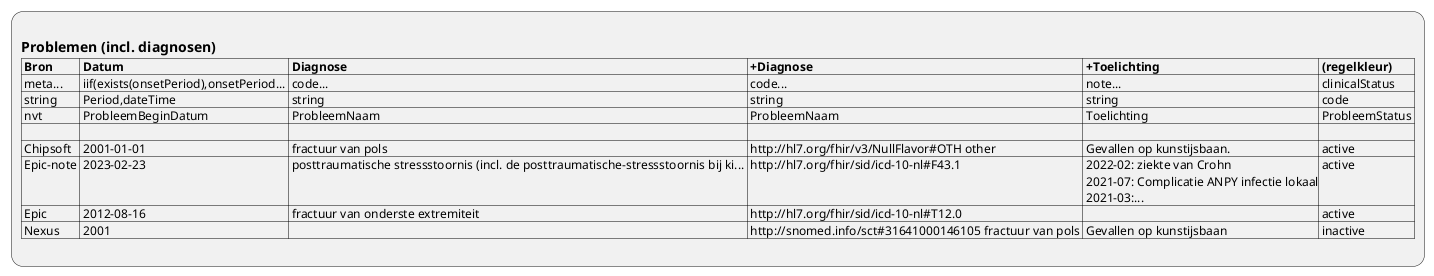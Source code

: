 @startuml ViewDefinition-Condition
:
== Problemen (incl. diagnosen)
|= Bron |= Datum |= Diagnose |= +Diagnose |= +Toelichting |= (regelkleur) |
| meta... | iif(exists(onsetPeriod),onsetPeriod... | code... | code... | note... | clinicalStatus |
| string | Period,dateTime | string | string | string | code |
| nvt | ProbleemBeginDatum | ProbleemNaam | ProbleemNaam | Toelichting | ProbleemStatus |
| |
| Chipsoft | 2001-01-01 | fractuur van pols | http://hl7.org/fhir/v3/NullFlavor#OTH other | Gevallen op kunstijsbaan. | active |
| Epic-note | 2023-02-23 | posttraumatische stressstoornis (incl. de posttraumatische-stressstoornis bij ki... | http://hl7.org/fhir/sid/icd-10-nl#F43.1  | 2022-02: ziekte van Crohn\n 2021-07: Complicatie ANPY infectie lokaal\n 2021-03:... | active |
| Epic | 2012-08-16 | fractuur van onderste extremiteit | http://hl7.org/fhir/sid/icd-10-nl#T12.0  |  | active |
| Nexus | 2001 |  | http://snomed.info/sct#31641000146105 fractuur van pols | Gevallen op kunstijsbaan | inactive |
;
@enduml